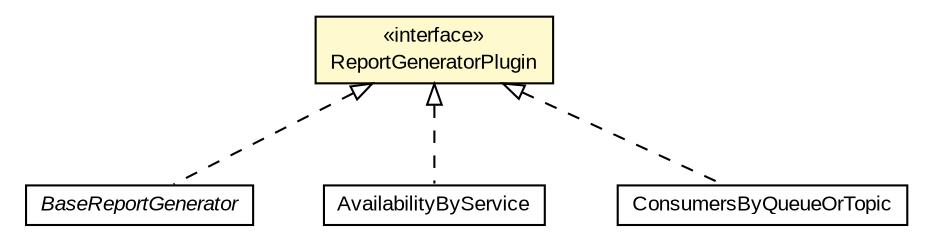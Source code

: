 #!/usr/local/bin/dot
#
# Class diagram 
# Generated by UMLGraph version R5_6-24-gf6e263 (http://www.umlgraph.org/)
#

digraph G {
	edge [fontname="arial",fontsize=10,labelfontname="arial",labelfontsize=10];
	node [fontname="arial",fontsize=10,shape=plaintext];
	nodesep=0.25;
	ranksep=0.5;
	// org.miloss.fgsms.services.rs.impl.ReportGeneratorPlugin
	c932687 [label=<<table title="org.miloss.fgsms.services.rs.impl.ReportGeneratorPlugin" border="0" cellborder="1" cellspacing="0" cellpadding="2" port="p" bgcolor="lemonChiffon" href="./ReportGeneratorPlugin.html">
		<tr><td><table border="0" cellspacing="0" cellpadding="1">
<tr><td align="center" balign="center"> &#171;interface&#187; </td></tr>
<tr><td align="center" balign="center"> ReportGeneratorPlugin </td></tr>
		</table></td></tr>
		</table>>, URL="./ReportGeneratorPlugin.html", fontname="arial", fontcolor="black", fontsize=10.0];
	// org.miloss.fgsms.services.rs.impl.reports.BaseReportGenerator
	c932691 [label=<<table title="org.miloss.fgsms.services.rs.impl.reports.BaseReportGenerator" border="0" cellborder="1" cellspacing="0" cellpadding="2" port="p" href="./reports/BaseReportGenerator.html">
		<tr><td><table border="0" cellspacing="0" cellpadding="1">
<tr><td align="center" balign="center"><font face="arial italic"> BaseReportGenerator </font></td></tr>
		</table></td></tr>
		</table>>, URL="./reports/BaseReportGenerator.html", fontname="arial", fontcolor="black", fontsize=10.0];
	// org.miloss.fgsms.services.rs.impl.reports.AvailabilityByService
	c932692 [label=<<table title="org.miloss.fgsms.services.rs.impl.reports.AvailabilityByService" border="0" cellborder="1" cellspacing="0" cellpadding="2" port="p" href="./reports/AvailabilityByService.html">
		<tr><td><table border="0" cellspacing="0" cellpadding="1">
<tr><td align="center" balign="center"> AvailabilityByService </td></tr>
		</table></td></tr>
		</table>>, URL="./reports/AvailabilityByService.html", fontname="arial", fontcolor="black", fontsize=10.0];
	// org.miloss.fgsms.services.rs.impl.reports.broker.ConsumersByQueueOrTopic
	c932695 [label=<<table title="org.miloss.fgsms.services.rs.impl.reports.broker.ConsumersByQueueOrTopic" border="0" cellborder="1" cellspacing="0" cellpadding="2" port="p" href="./reports/broker/ConsumersByQueueOrTopic.html">
		<tr><td><table border="0" cellspacing="0" cellpadding="1">
<tr><td align="center" balign="center"> ConsumersByQueueOrTopic </td></tr>
		</table></td></tr>
		</table>>, URL="./reports/broker/ConsumersByQueueOrTopic.html", fontname="arial", fontcolor="black", fontsize=10.0];
	//org.miloss.fgsms.services.rs.impl.reports.BaseReportGenerator implements org.miloss.fgsms.services.rs.impl.ReportGeneratorPlugin
	c932687:p -> c932691:p [dir=back,arrowtail=empty,style=dashed];
	//org.miloss.fgsms.services.rs.impl.reports.AvailabilityByService implements org.miloss.fgsms.services.rs.impl.ReportGeneratorPlugin
	c932687:p -> c932692:p [dir=back,arrowtail=empty,style=dashed];
	//org.miloss.fgsms.services.rs.impl.reports.broker.ConsumersByQueueOrTopic implements org.miloss.fgsms.services.rs.impl.ReportGeneratorPlugin
	c932687:p -> c932695:p [dir=back,arrowtail=empty,style=dashed];
}

